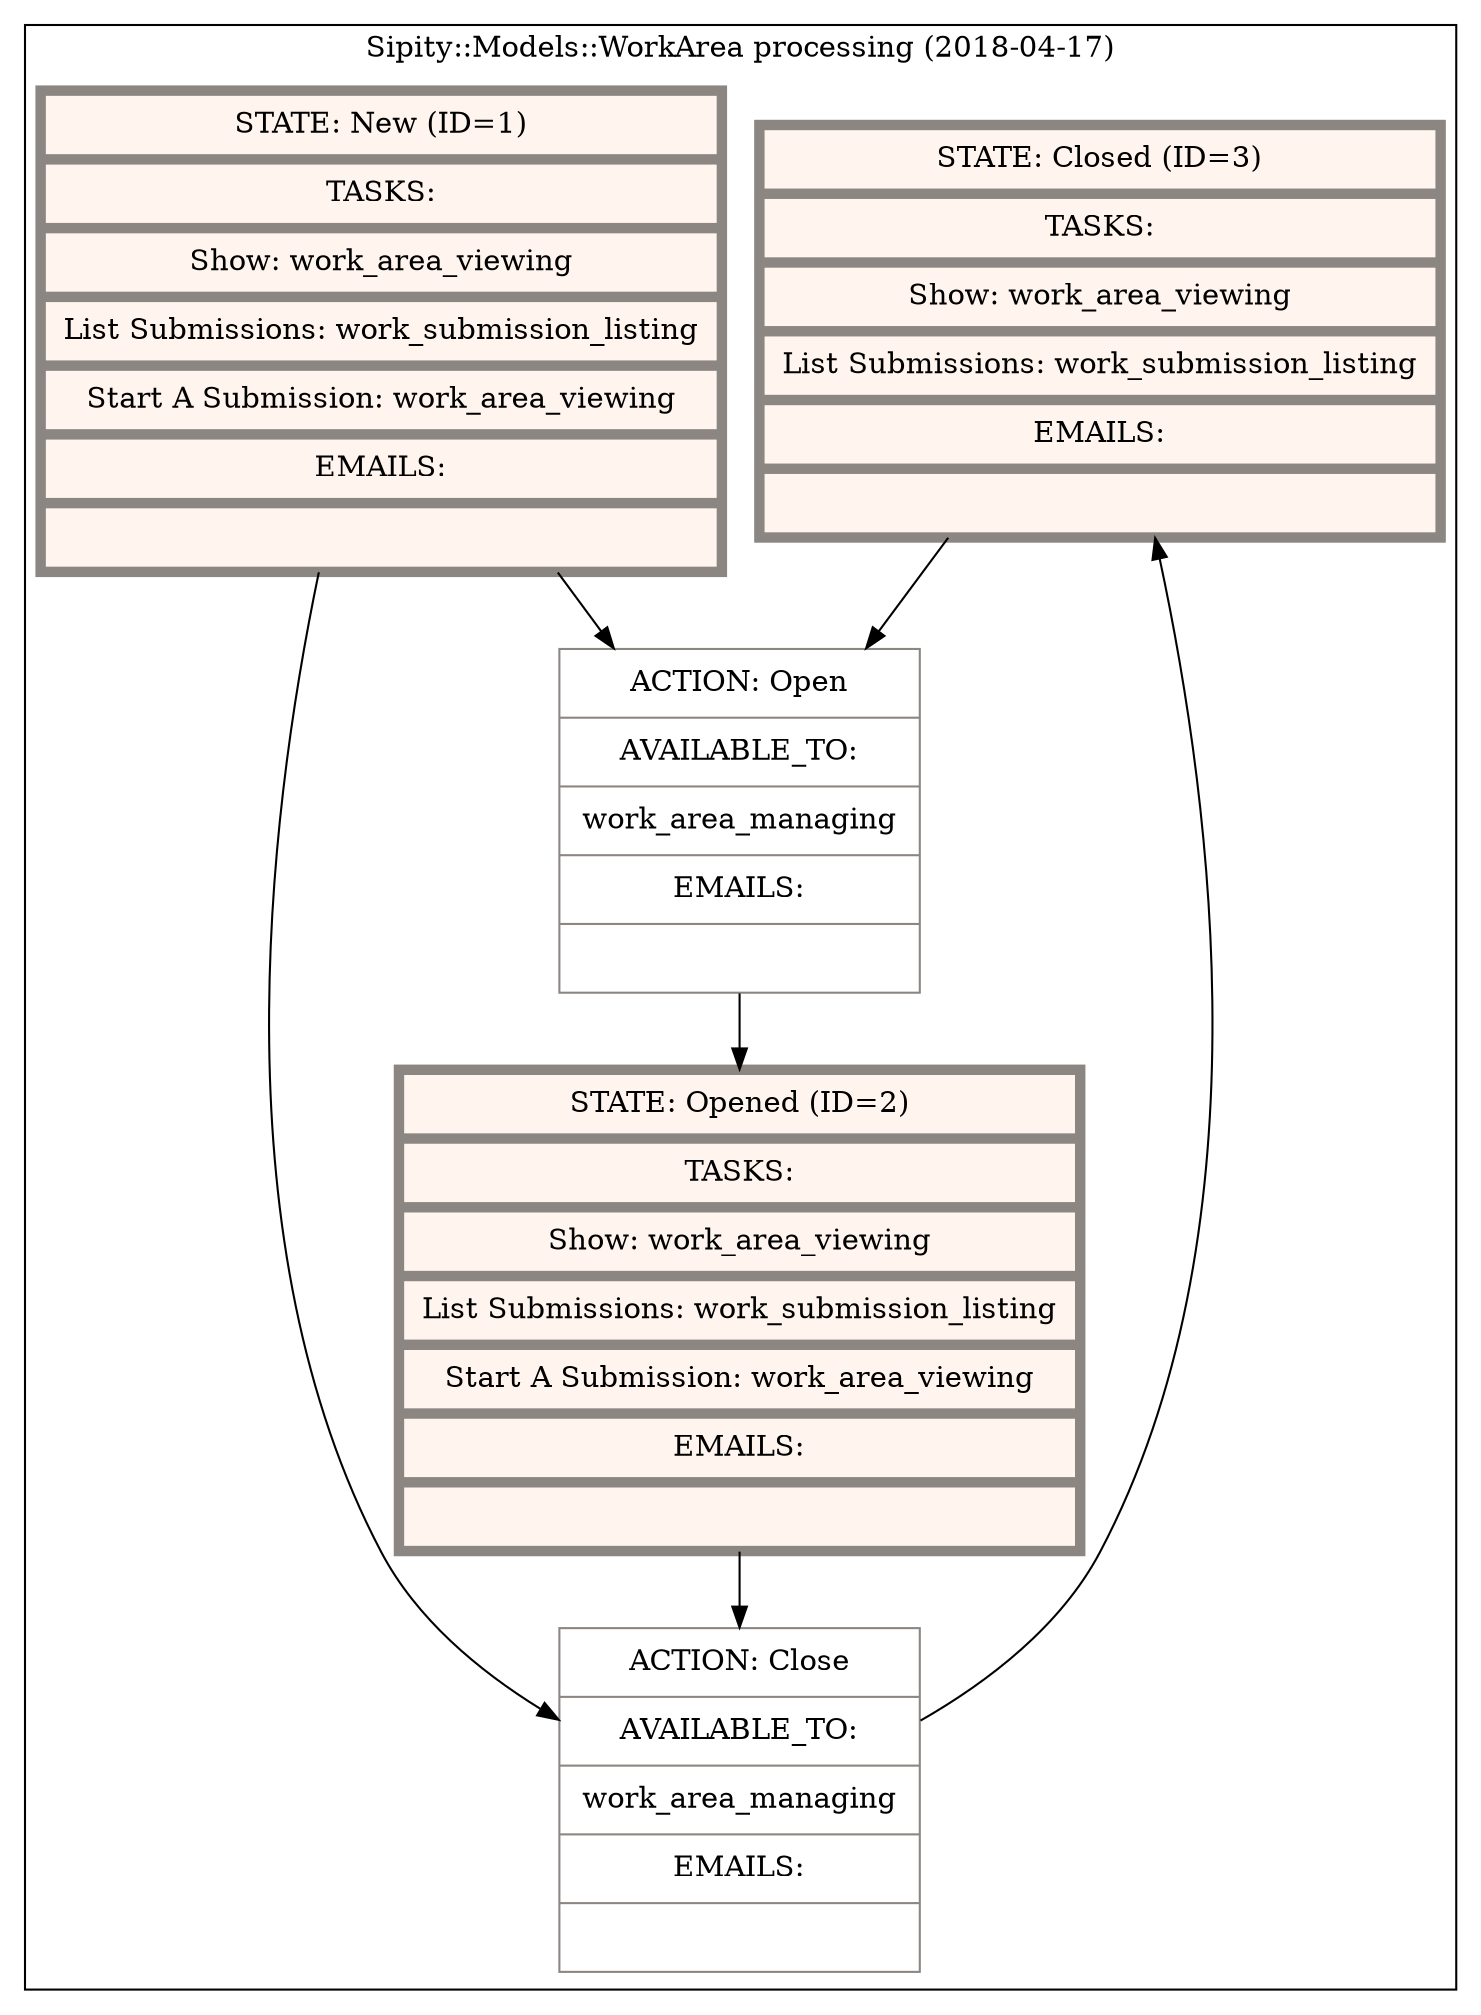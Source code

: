 digraph "G" {
  compound=true;
  node[color="grey15" margin="0.15, 0.125"];
  subgraph cluster_0 {
    label="Sipity::Models::WorkArea processing (2018-04-17)"
    node[style=filled fillcolor=white color="seashell4"]
    subgraph 0 {
      label="States";
      node[shape="record" fillcolor="seashell1" penwidth=5]
      state_closed [label="{ STATE: Closed (ID=3)| TASKS: | Show: work_area_viewing | List Submissions: work_submission_listing | EMAILS: |  }"]
      state_new [label="{ STATE: New (ID=1)| TASKS: | Show: work_area_viewing | List Submissions: work_submission_listing | Start A Submission: work_area_viewing | EMAILS: |  }"]
      state_opened [label="{ STATE: Opened (ID=2)| TASKS: | Show: work_area_viewing | List Submissions: work_submission_listing | Start A Submission: work_area_viewing | EMAILS: |  }"]
    }
    subgraph 1 {
      label="Actions"
      node[shape="record" shape=record penwidth=1]
        action_open [label="{ ACTION: Open | AVAILABLE_TO: | work_area_managing | EMAILS: |  }"]
        action_close [label="{ ACTION: Close | AVAILABLE_TO: | work_area_managing | EMAILS: |  }"]
    }
      state_closed -> action_open
      action_open -> state_opened
      state_new -> action_open
      state_new -> action_close
      action_close -> state_closed
      state_opened -> action_close
  }
}
